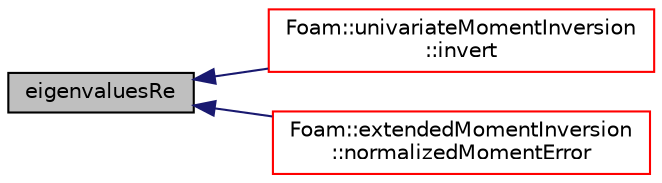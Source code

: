 digraph "eigenvaluesRe"
{
  bgcolor="transparent";
  edge [fontname="Helvetica",fontsize="10",labelfontname="Helvetica",labelfontsize="10"];
  node [fontname="Helvetica",fontsize="10",shape=record];
  rankdir="LR";
  Node1 [label="eigenvaluesRe",height=0.2,width=0.4,color="black", fillcolor="grey75", style="filled", fontcolor="black"];
  Node1 -> Node2 [dir="back",color="midnightblue",fontsize="10",style="solid",fontname="Helvetica"];
  Node2 [label="Foam::univariateMomentInversion\l::invert",height=0.2,width=0.4,color="red",URL="$a00169.html#af2d72953108395e48c42760a2f79fa5b",tooltip="Invert the set of moments to compute weights and abscissae. "];
  Node1 -> Node3 [dir="back",color="midnightblue",fontsize="10",style="solid",fontname="Helvetica"];
  Node3 [label="Foam::extendedMomentInversion\l::normalizedMomentError",height=0.2,width=0.4,color="red",URL="$a00040.html#a21b737ce5ace3ad03f53c403f8e33127",tooltip="Compute the normalized moment error. "];
}
